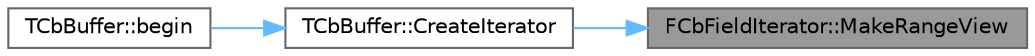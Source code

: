 digraph "FCbFieldIterator::MakeRangeView"
{
 // INTERACTIVE_SVG=YES
 // LATEX_PDF_SIZE
  bgcolor="transparent";
  edge [fontname=Helvetica,fontsize=10,labelfontname=Helvetica,labelfontsize=10];
  node [fontname=Helvetica,fontsize=10,shape=box,height=0.2,width=0.4];
  rankdir="RL";
  Node1 [id="Node000001",label="FCbFieldIterator::MakeRangeView",height=0.2,width=0.4,color="gray40", fillcolor="grey60", style="filled", fontcolor="black",tooltip="Construct a field range from an iterator and its optional outer buffer."];
  Node1 -> Node2 [id="edge1_Node000001_Node000002",dir="back",color="steelblue1",style="solid",tooltip=" "];
  Node2 [id="Node000002",label="TCbBuffer::CreateIterator",height=0.2,width=0.4,color="grey40", fillcolor="white", style="filled",URL="$d6/d0b/classTCbBuffer.html#ae08382c4a2be74b5ac75faa2753bf959",tooltip="Create an iterator for the fields of an array or object, otherwise an empty iterator."];
  Node2 -> Node3 [id="edge2_Node000002_Node000003",dir="back",color="steelblue1",style="solid",tooltip=" "];
  Node3 [id="Node000003",label="TCbBuffer::begin",height=0.2,width=0.4,color="grey40", fillcolor="white", style="filled",URL="$d6/d0b/classTCbBuffer.html#a340f6e52982be37deb6b5d1ece919214",tooltip="DO NOT USE DIRECTLY."];
}
